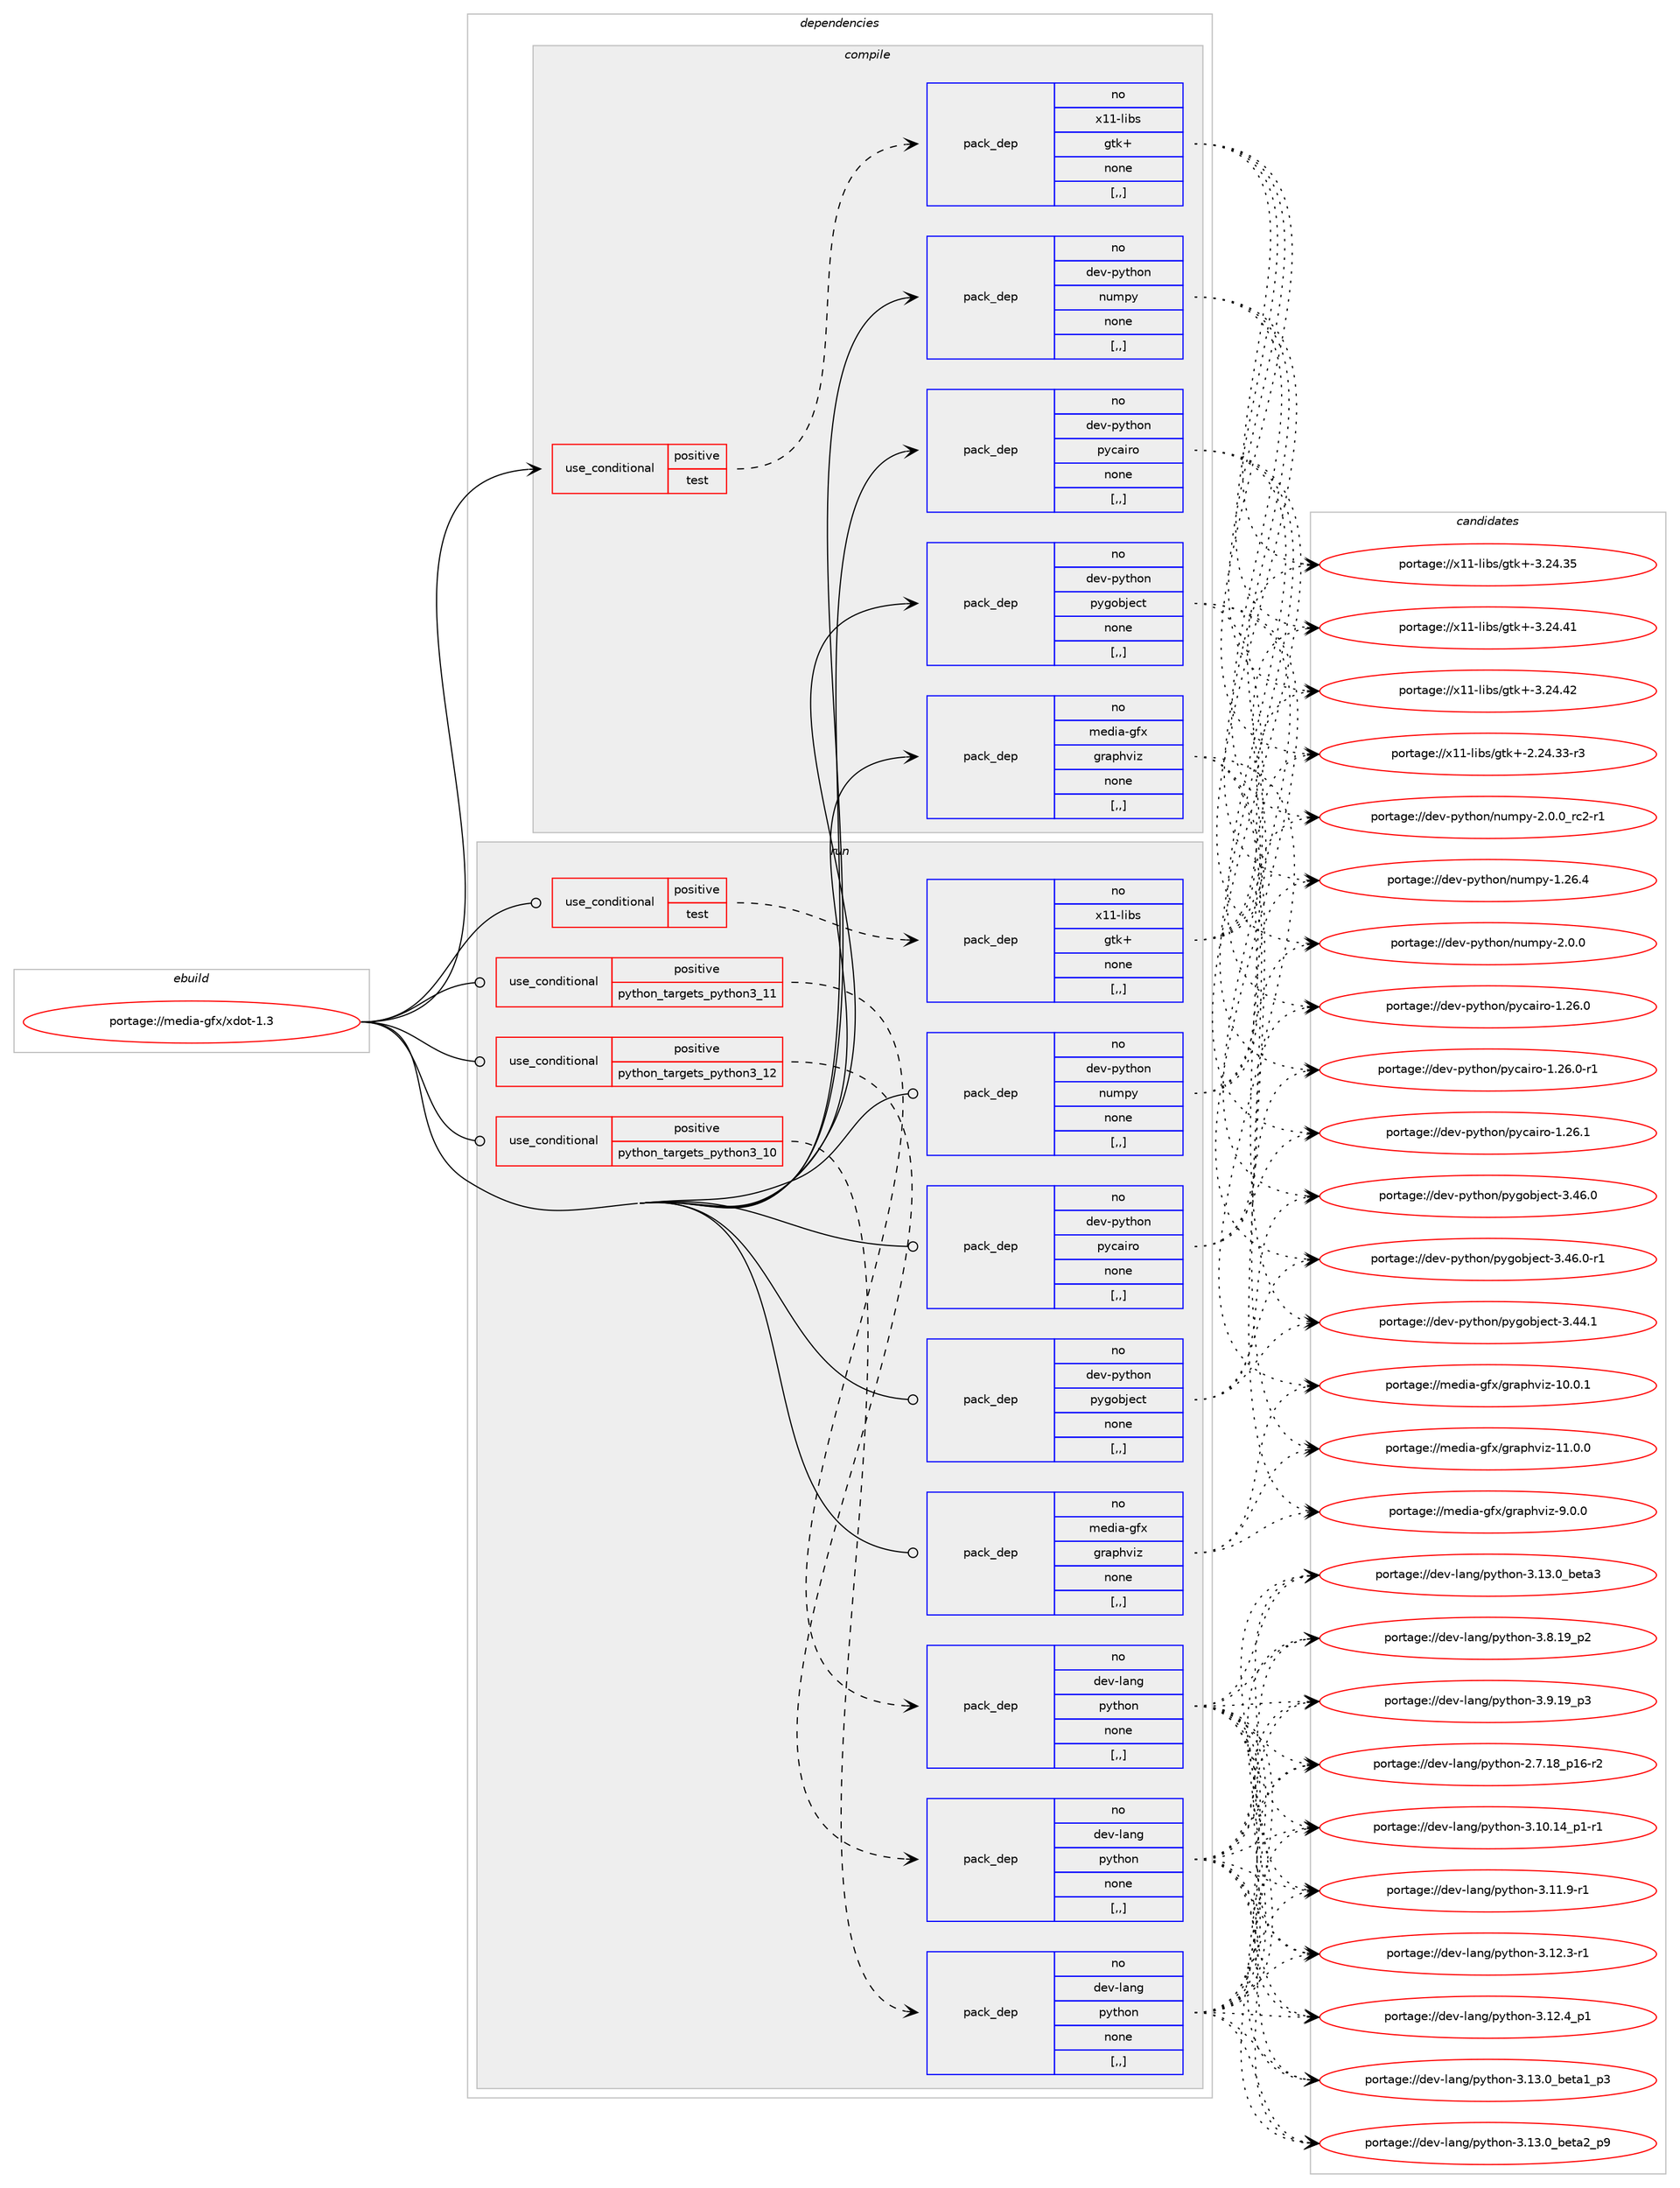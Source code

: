digraph prolog {

# *************
# Graph options
# *************

newrank=true;
concentrate=true;
compound=true;
graph [rankdir=LR,fontname=Helvetica,fontsize=10,ranksep=1.5];#, ranksep=2.5, nodesep=0.2];
edge  [arrowhead=vee];
node  [fontname=Helvetica,fontsize=10];

# **********
# The ebuild
# **********

subgraph cluster_leftcol {
color=gray;
rank=same;
label=<<i>ebuild</i>>;
id [label="portage://media-gfx/xdot-1.3", color=red, width=4, href="../media-gfx/xdot-1.3.svg"];
}

# ****************
# The dependencies
# ****************

subgraph cluster_midcol {
color=gray;
label=<<i>dependencies</i>>;
subgraph cluster_compile {
fillcolor="#eeeeee";
style=filled;
label=<<i>compile</i>>;
subgraph cond72489 {
dependency288469 [label=<<TABLE BORDER="0" CELLBORDER="1" CELLSPACING="0" CELLPADDING="4"><TR><TD ROWSPAN="3" CELLPADDING="10">use_conditional</TD></TR><TR><TD>positive</TD></TR><TR><TD>test</TD></TR></TABLE>>, shape=none, color=red];
subgraph pack213674 {
dependency288470 [label=<<TABLE BORDER="0" CELLBORDER="1" CELLSPACING="0" CELLPADDING="4" WIDTH="220"><TR><TD ROWSPAN="6" CELLPADDING="30">pack_dep</TD></TR><TR><TD WIDTH="110">no</TD></TR><TR><TD>x11-libs</TD></TR><TR><TD>gtk+</TD></TR><TR><TD>none</TD></TR><TR><TD>[,,]</TD></TR></TABLE>>, shape=none, color=blue];
}
dependency288469:e -> dependency288470:w [weight=20,style="dashed",arrowhead="vee"];
}
id:e -> dependency288469:w [weight=20,style="solid",arrowhead="vee"];
subgraph pack213675 {
dependency288471 [label=<<TABLE BORDER="0" CELLBORDER="1" CELLSPACING="0" CELLPADDING="4" WIDTH="220"><TR><TD ROWSPAN="6" CELLPADDING="30">pack_dep</TD></TR><TR><TD WIDTH="110">no</TD></TR><TR><TD>dev-python</TD></TR><TR><TD>numpy</TD></TR><TR><TD>none</TD></TR><TR><TD>[,,]</TD></TR></TABLE>>, shape=none, color=blue];
}
id:e -> dependency288471:w [weight=20,style="solid",arrowhead="vee"];
subgraph pack213676 {
dependency288472 [label=<<TABLE BORDER="0" CELLBORDER="1" CELLSPACING="0" CELLPADDING="4" WIDTH="220"><TR><TD ROWSPAN="6" CELLPADDING="30">pack_dep</TD></TR><TR><TD WIDTH="110">no</TD></TR><TR><TD>dev-python</TD></TR><TR><TD>pycairo</TD></TR><TR><TD>none</TD></TR><TR><TD>[,,]</TD></TR></TABLE>>, shape=none, color=blue];
}
id:e -> dependency288472:w [weight=20,style="solid",arrowhead="vee"];
subgraph pack213677 {
dependency288473 [label=<<TABLE BORDER="0" CELLBORDER="1" CELLSPACING="0" CELLPADDING="4" WIDTH="220"><TR><TD ROWSPAN="6" CELLPADDING="30">pack_dep</TD></TR><TR><TD WIDTH="110">no</TD></TR><TR><TD>dev-python</TD></TR><TR><TD>pygobject</TD></TR><TR><TD>none</TD></TR><TR><TD>[,,]</TD></TR></TABLE>>, shape=none, color=blue];
}
id:e -> dependency288473:w [weight=20,style="solid",arrowhead="vee"];
subgraph pack213678 {
dependency288474 [label=<<TABLE BORDER="0" CELLBORDER="1" CELLSPACING="0" CELLPADDING="4" WIDTH="220"><TR><TD ROWSPAN="6" CELLPADDING="30">pack_dep</TD></TR><TR><TD WIDTH="110">no</TD></TR><TR><TD>media-gfx</TD></TR><TR><TD>graphviz</TD></TR><TR><TD>none</TD></TR><TR><TD>[,,]</TD></TR></TABLE>>, shape=none, color=blue];
}
id:e -> dependency288474:w [weight=20,style="solid",arrowhead="vee"];
}
subgraph cluster_compileandrun {
fillcolor="#eeeeee";
style=filled;
label=<<i>compile and run</i>>;
}
subgraph cluster_run {
fillcolor="#eeeeee";
style=filled;
label=<<i>run</i>>;
subgraph cond72490 {
dependency288475 [label=<<TABLE BORDER="0" CELLBORDER="1" CELLSPACING="0" CELLPADDING="4"><TR><TD ROWSPAN="3" CELLPADDING="10">use_conditional</TD></TR><TR><TD>positive</TD></TR><TR><TD>python_targets_python3_10</TD></TR></TABLE>>, shape=none, color=red];
subgraph pack213679 {
dependency288476 [label=<<TABLE BORDER="0" CELLBORDER="1" CELLSPACING="0" CELLPADDING="4" WIDTH="220"><TR><TD ROWSPAN="6" CELLPADDING="30">pack_dep</TD></TR><TR><TD WIDTH="110">no</TD></TR><TR><TD>dev-lang</TD></TR><TR><TD>python</TD></TR><TR><TD>none</TD></TR><TR><TD>[,,]</TD></TR></TABLE>>, shape=none, color=blue];
}
dependency288475:e -> dependency288476:w [weight=20,style="dashed",arrowhead="vee"];
}
id:e -> dependency288475:w [weight=20,style="solid",arrowhead="odot"];
subgraph cond72491 {
dependency288477 [label=<<TABLE BORDER="0" CELLBORDER="1" CELLSPACING="0" CELLPADDING="4"><TR><TD ROWSPAN="3" CELLPADDING="10">use_conditional</TD></TR><TR><TD>positive</TD></TR><TR><TD>python_targets_python3_11</TD></TR></TABLE>>, shape=none, color=red];
subgraph pack213680 {
dependency288478 [label=<<TABLE BORDER="0" CELLBORDER="1" CELLSPACING="0" CELLPADDING="4" WIDTH="220"><TR><TD ROWSPAN="6" CELLPADDING="30">pack_dep</TD></TR><TR><TD WIDTH="110">no</TD></TR><TR><TD>dev-lang</TD></TR><TR><TD>python</TD></TR><TR><TD>none</TD></TR><TR><TD>[,,]</TD></TR></TABLE>>, shape=none, color=blue];
}
dependency288477:e -> dependency288478:w [weight=20,style="dashed",arrowhead="vee"];
}
id:e -> dependency288477:w [weight=20,style="solid",arrowhead="odot"];
subgraph cond72492 {
dependency288479 [label=<<TABLE BORDER="0" CELLBORDER="1" CELLSPACING="0" CELLPADDING="4"><TR><TD ROWSPAN="3" CELLPADDING="10">use_conditional</TD></TR><TR><TD>positive</TD></TR><TR><TD>python_targets_python3_12</TD></TR></TABLE>>, shape=none, color=red];
subgraph pack213681 {
dependency288480 [label=<<TABLE BORDER="0" CELLBORDER="1" CELLSPACING="0" CELLPADDING="4" WIDTH="220"><TR><TD ROWSPAN="6" CELLPADDING="30">pack_dep</TD></TR><TR><TD WIDTH="110">no</TD></TR><TR><TD>dev-lang</TD></TR><TR><TD>python</TD></TR><TR><TD>none</TD></TR><TR><TD>[,,]</TD></TR></TABLE>>, shape=none, color=blue];
}
dependency288479:e -> dependency288480:w [weight=20,style="dashed",arrowhead="vee"];
}
id:e -> dependency288479:w [weight=20,style="solid",arrowhead="odot"];
subgraph cond72493 {
dependency288481 [label=<<TABLE BORDER="0" CELLBORDER="1" CELLSPACING="0" CELLPADDING="4"><TR><TD ROWSPAN="3" CELLPADDING="10">use_conditional</TD></TR><TR><TD>positive</TD></TR><TR><TD>test</TD></TR></TABLE>>, shape=none, color=red];
subgraph pack213682 {
dependency288482 [label=<<TABLE BORDER="0" CELLBORDER="1" CELLSPACING="0" CELLPADDING="4" WIDTH="220"><TR><TD ROWSPAN="6" CELLPADDING="30">pack_dep</TD></TR><TR><TD WIDTH="110">no</TD></TR><TR><TD>x11-libs</TD></TR><TR><TD>gtk+</TD></TR><TR><TD>none</TD></TR><TR><TD>[,,]</TD></TR></TABLE>>, shape=none, color=blue];
}
dependency288481:e -> dependency288482:w [weight=20,style="dashed",arrowhead="vee"];
}
id:e -> dependency288481:w [weight=20,style="solid",arrowhead="odot"];
subgraph pack213683 {
dependency288483 [label=<<TABLE BORDER="0" CELLBORDER="1" CELLSPACING="0" CELLPADDING="4" WIDTH="220"><TR><TD ROWSPAN="6" CELLPADDING="30">pack_dep</TD></TR><TR><TD WIDTH="110">no</TD></TR><TR><TD>dev-python</TD></TR><TR><TD>numpy</TD></TR><TR><TD>none</TD></TR><TR><TD>[,,]</TD></TR></TABLE>>, shape=none, color=blue];
}
id:e -> dependency288483:w [weight=20,style="solid",arrowhead="odot"];
subgraph pack213684 {
dependency288484 [label=<<TABLE BORDER="0" CELLBORDER="1" CELLSPACING="0" CELLPADDING="4" WIDTH="220"><TR><TD ROWSPAN="6" CELLPADDING="30">pack_dep</TD></TR><TR><TD WIDTH="110">no</TD></TR><TR><TD>dev-python</TD></TR><TR><TD>pycairo</TD></TR><TR><TD>none</TD></TR><TR><TD>[,,]</TD></TR></TABLE>>, shape=none, color=blue];
}
id:e -> dependency288484:w [weight=20,style="solid",arrowhead="odot"];
subgraph pack213685 {
dependency288485 [label=<<TABLE BORDER="0" CELLBORDER="1" CELLSPACING="0" CELLPADDING="4" WIDTH="220"><TR><TD ROWSPAN="6" CELLPADDING="30">pack_dep</TD></TR><TR><TD WIDTH="110">no</TD></TR><TR><TD>dev-python</TD></TR><TR><TD>pygobject</TD></TR><TR><TD>none</TD></TR><TR><TD>[,,]</TD></TR></TABLE>>, shape=none, color=blue];
}
id:e -> dependency288485:w [weight=20,style="solid",arrowhead="odot"];
subgraph pack213686 {
dependency288486 [label=<<TABLE BORDER="0" CELLBORDER="1" CELLSPACING="0" CELLPADDING="4" WIDTH="220"><TR><TD ROWSPAN="6" CELLPADDING="30">pack_dep</TD></TR><TR><TD WIDTH="110">no</TD></TR><TR><TD>media-gfx</TD></TR><TR><TD>graphviz</TD></TR><TR><TD>none</TD></TR><TR><TD>[,,]</TD></TR></TABLE>>, shape=none, color=blue];
}
id:e -> dependency288486:w [weight=20,style="solid",arrowhead="odot"];
}
}

# **************
# The candidates
# **************

subgraph cluster_choices {
rank=same;
color=gray;
label=<<i>candidates</i>>;

subgraph choice213674 {
color=black;
nodesep=1;
choice12049494510810598115471031161074345504650524651514511451 [label="portage://x11-libs/gtk+-2.24.33-r3", color=red, width=4,href="../x11-libs/gtk+-2.24.33-r3.svg"];
choice1204949451081059811547103116107434551465052465153 [label="portage://x11-libs/gtk+-3.24.35", color=red, width=4,href="../x11-libs/gtk+-3.24.35.svg"];
choice1204949451081059811547103116107434551465052465249 [label="portage://x11-libs/gtk+-3.24.41", color=red, width=4,href="../x11-libs/gtk+-3.24.41.svg"];
choice1204949451081059811547103116107434551465052465250 [label="portage://x11-libs/gtk+-3.24.42", color=red, width=4,href="../x11-libs/gtk+-3.24.42.svg"];
dependency288470:e -> choice12049494510810598115471031161074345504650524651514511451:w [style=dotted,weight="100"];
dependency288470:e -> choice1204949451081059811547103116107434551465052465153:w [style=dotted,weight="100"];
dependency288470:e -> choice1204949451081059811547103116107434551465052465249:w [style=dotted,weight="100"];
dependency288470:e -> choice1204949451081059811547103116107434551465052465250:w [style=dotted,weight="100"];
}
subgraph choice213675 {
color=black;
nodesep=1;
choice100101118451121211161041111104711011710911212145494650544652 [label="portage://dev-python/numpy-1.26.4", color=red, width=4,href="../dev-python/numpy-1.26.4.svg"];
choice1001011184511212111610411111047110117109112121455046484648 [label="portage://dev-python/numpy-2.0.0", color=red, width=4,href="../dev-python/numpy-2.0.0.svg"];
choice10010111845112121116104111110471101171091121214550464846489511499504511449 [label="portage://dev-python/numpy-2.0.0_rc2-r1", color=red, width=4,href="../dev-python/numpy-2.0.0_rc2-r1.svg"];
dependency288471:e -> choice100101118451121211161041111104711011710911212145494650544652:w [style=dotted,weight="100"];
dependency288471:e -> choice1001011184511212111610411111047110117109112121455046484648:w [style=dotted,weight="100"];
dependency288471:e -> choice10010111845112121116104111110471101171091121214550464846489511499504511449:w [style=dotted,weight="100"];
}
subgraph choice213676 {
color=black;
nodesep=1;
choice1001011184511212111610411111047112121999710511411145494650544648 [label="portage://dev-python/pycairo-1.26.0", color=red, width=4,href="../dev-python/pycairo-1.26.0.svg"];
choice10010111845112121116104111110471121219997105114111454946505446484511449 [label="portage://dev-python/pycairo-1.26.0-r1", color=red, width=4,href="../dev-python/pycairo-1.26.0-r1.svg"];
choice1001011184511212111610411111047112121999710511411145494650544649 [label="portage://dev-python/pycairo-1.26.1", color=red, width=4,href="../dev-python/pycairo-1.26.1.svg"];
dependency288472:e -> choice1001011184511212111610411111047112121999710511411145494650544648:w [style=dotted,weight="100"];
dependency288472:e -> choice10010111845112121116104111110471121219997105114111454946505446484511449:w [style=dotted,weight="100"];
dependency288472:e -> choice1001011184511212111610411111047112121999710511411145494650544649:w [style=dotted,weight="100"];
}
subgraph choice213677 {
color=black;
nodesep=1;
choice1001011184511212111610411111047112121103111981061019911645514652524649 [label="portage://dev-python/pygobject-3.44.1", color=red, width=4,href="../dev-python/pygobject-3.44.1.svg"];
choice1001011184511212111610411111047112121103111981061019911645514652544648 [label="portage://dev-python/pygobject-3.46.0", color=red, width=4,href="../dev-python/pygobject-3.46.0.svg"];
choice10010111845112121116104111110471121211031119810610199116455146525446484511449 [label="portage://dev-python/pygobject-3.46.0-r1", color=red, width=4,href="../dev-python/pygobject-3.46.0-r1.svg"];
dependency288473:e -> choice1001011184511212111610411111047112121103111981061019911645514652524649:w [style=dotted,weight="100"];
dependency288473:e -> choice1001011184511212111610411111047112121103111981061019911645514652544648:w [style=dotted,weight="100"];
dependency288473:e -> choice10010111845112121116104111110471121211031119810610199116455146525446484511449:w [style=dotted,weight="100"];
}
subgraph choice213678 {
color=black;
nodesep=1;
choice1091011001059745103102120471031149711210411810512245494846484649 [label="portage://media-gfx/graphviz-10.0.1", color=red, width=4,href="../media-gfx/graphviz-10.0.1.svg"];
choice1091011001059745103102120471031149711210411810512245494946484648 [label="portage://media-gfx/graphviz-11.0.0", color=red, width=4,href="../media-gfx/graphviz-11.0.0.svg"];
choice10910110010597451031021204710311497112104118105122455746484648 [label="portage://media-gfx/graphviz-9.0.0", color=red, width=4,href="../media-gfx/graphviz-9.0.0.svg"];
dependency288474:e -> choice1091011001059745103102120471031149711210411810512245494846484649:w [style=dotted,weight="100"];
dependency288474:e -> choice1091011001059745103102120471031149711210411810512245494946484648:w [style=dotted,weight="100"];
dependency288474:e -> choice10910110010597451031021204710311497112104118105122455746484648:w [style=dotted,weight="100"];
}
subgraph choice213679 {
color=black;
nodesep=1;
choice100101118451089711010347112121116104111110455046554649569511249544511450 [label="portage://dev-lang/python-2.7.18_p16-r2", color=red, width=4,href="../dev-lang/python-2.7.18_p16-r2.svg"];
choice100101118451089711010347112121116104111110455146494846495295112494511449 [label="portage://dev-lang/python-3.10.14_p1-r1", color=red, width=4,href="../dev-lang/python-3.10.14_p1-r1.svg"];
choice100101118451089711010347112121116104111110455146494946574511449 [label="portage://dev-lang/python-3.11.9-r1", color=red, width=4,href="../dev-lang/python-3.11.9-r1.svg"];
choice100101118451089711010347112121116104111110455146495046514511449 [label="portage://dev-lang/python-3.12.3-r1", color=red, width=4,href="../dev-lang/python-3.12.3-r1.svg"];
choice100101118451089711010347112121116104111110455146495046529511249 [label="portage://dev-lang/python-3.12.4_p1", color=red, width=4,href="../dev-lang/python-3.12.4_p1.svg"];
choice10010111845108971101034711212111610411111045514649514648959810111697499511251 [label="portage://dev-lang/python-3.13.0_beta1_p3", color=red, width=4,href="../dev-lang/python-3.13.0_beta1_p3.svg"];
choice10010111845108971101034711212111610411111045514649514648959810111697509511257 [label="portage://dev-lang/python-3.13.0_beta2_p9", color=red, width=4,href="../dev-lang/python-3.13.0_beta2_p9.svg"];
choice1001011184510897110103471121211161041111104551464951464895981011169751 [label="portage://dev-lang/python-3.13.0_beta3", color=red, width=4,href="../dev-lang/python-3.13.0_beta3.svg"];
choice100101118451089711010347112121116104111110455146564649579511250 [label="portage://dev-lang/python-3.8.19_p2", color=red, width=4,href="../dev-lang/python-3.8.19_p2.svg"];
choice100101118451089711010347112121116104111110455146574649579511251 [label="portage://dev-lang/python-3.9.19_p3", color=red, width=4,href="../dev-lang/python-3.9.19_p3.svg"];
dependency288476:e -> choice100101118451089711010347112121116104111110455046554649569511249544511450:w [style=dotted,weight="100"];
dependency288476:e -> choice100101118451089711010347112121116104111110455146494846495295112494511449:w [style=dotted,weight="100"];
dependency288476:e -> choice100101118451089711010347112121116104111110455146494946574511449:w [style=dotted,weight="100"];
dependency288476:e -> choice100101118451089711010347112121116104111110455146495046514511449:w [style=dotted,weight="100"];
dependency288476:e -> choice100101118451089711010347112121116104111110455146495046529511249:w [style=dotted,weight="100"];
dependency288476:e -> choice10010111845108971101034711212111610411111045514649514648959810111697499511251:w [style=dotted,weight="100"];
dependency288476:e -> choice10010111845108971101034711212111610411111045514649514648959810111697509511257:w [style=dotted,weight="100"];
dependency288476:e -> choice1001011184510897110103471121211161041111104551464951464895981011169751:w [style=dotted,weight="100"];
dependency288476:e -> choice100101118451089711010347112121116104111110455146564649579511250:w [style=dotted,weight="100"];
dependency288476:e -> choice100101118451089711010347112121116104111110455146574649579511251:w [style=dotted,weight="100"];
}
subgraph choice213680 {
color=black;
nodesep=1;
choice100101118451089711010347112121116104111110455046554649569511249544511450 [label="portage://dev-lang/python-2.7.18_p16-r2", color=red, width=4,href="../dev-lang/python-2.7.18_p16-r2.svg"];
choice100101118451089711010347112121116104111110455146494846495295112494511449 [label="portage://dev-lang/python-3.10.14_p1-r1", color=red, width=4,href="../dev-lang/python-3.10.14_p1-r1.svg"];
choice100101118451089711010347112121116104111110455146494946574511449 [label="portage://dev-lang/python-3.11.9-r1", color=red, width=4,href="../dev-lang/python-3.11.9-r1.svg"];
choice100101118451089711010347112121116104111110455146495046514511449 [label="portage://dev-lang/python-3.12.3-r1", color=red, width=4,href="../dev-lang/python-3.12.3-r1.svg"];
choice100101118451089711010347112121116104111110455146495046529511249 [label="portage://dev-lang/python-3.12.4_p1", color=red, width=4,href="../dev-lang/python-3.12.4_p1.svg"];
choice10010111845108971101034711212111610411111045514649514648959810111697499511251 [label="portage://dev-lang/python-3.13.0_beta1_p3", color=red, width=4,href="../dev-lang/python-3.13.0_beta1_p3.svg"];
choice10010111845108971101034711212111610411111045514649514648959810111697509511257 [label="portage://dev-lang/python-3.13.0_beta2_p9", color=red, width=4,href="../dev-lang/python-3.13.0_beta2_p9.svg"];
choice1001011184510897110103471121211161041111104551464951464895981011169751 [label="portage://dev-lang/python-3.13.0_beta3", color=red, width=4,href="../dev-lang/python-3.13.0_beta3.svg"];
choice100101118451089711010347112121116104111110455146564649579511250 [label="portage://dev-lang/python-3.8.19_p2", color=red, width=4,href="../dev-lang/python-3.8.19_p2.svg"];
choice100101118451089711010347112121116104111110455146574649579511251 [label="portage://dev-lang/python-3.9.19_p3", color=red, width=4,href="../dev-lang/python-3.9.19_p3.svg"];
dependency288478:e -> choice100101118451089711010347112121116104111110455046554649569511249544511450:w [style=dotted,weight="100"];
dependency288478:e -> choice100101118451089711010347112121116104111110455146494846495295112494511449:w [style=dotted,weight="100"];
dependency288478:e -> choice100101118451089711010347112121116104111110455146494946574511449:w [style=dotted,weight="100"];
dependency288478:e -> choice100101118451089711010347112121116104111110455146495046514511449:w [style=dotted,weight="100"];
dependency288478:e -> choice100101118451089711010347112121116104111110455146495046529511249:w [style=dotted,weight="100"];
dependency288478:e -> choice10010111845108971101034711212111610411111045514649514648959810111697499511251:w [style=dotted,weight="100"];
dependency288478:e -> choice10010111845108971101034711212111610411111045514649514648959810111697509511257:w [style=dotted,weight="100"];
dependency288478:e -> choice1001011184510897110103471121211161041111104551464951464895981011169751:w [style=dotted,weight="100"];
dependency288478:e -> choice100101118451089711010347112121116104111110455146564649579511250:w [style=dotted,weight="100"];
dependency288478:e -> choice100101118451089711010347112121116104111110455146574649579511251:w [style=dotted,weight="100"];
}
subgraph choice213681 {
color=black;
nodesep=1;
choice100101118451089711010347112121116104111110455046554649569511249544511450 [label="portage://dev-lang/python-2.7.18_p16-r2", color=red, width=4,href="../dev-lang/python-2.7.18_p16-r2.svg"];
choice100101118451089711010347112121116104111110455146494846495295112494511449 [label="portage://dev-lang/python-3.10.14_p1-r1", color=red, width=4,href="../dev-lang/python-3.10.14_p1-r1.svg"];
choice100101118451089711010347112121116104111110455146494946574511449 [label="portage://dev-lang/python-3.11.9-r1", color=red, width=4,href="../dev-lang/python-3.11.9-r1.svg"];
choice100101118451089711010347112121116104111110455146495046514511449 [label="portage://dev-lang/python-3.12.3-r1", color=red, width=4,href="../dev-lang/python-3.12.3-r1.svg"];
choice100101118451089711010347112121116104111110455146495046529511249 [label="portage://dev-lang/python-3.12.4_p1", color=red, width=4,href="../dev-lang/python-3.12.4_p1.svg"];
choice10010111845108971101034711212111610411111045514649514648959810111697499511251 [label="portage://dev-lang/python-3.13.0_beta1_p3", color=red, width=4,href="../dev-lang/python-3.13.0_beta1_p3.svg"];
choice10010111845108971101034711212111610411111045514649514648959810111697509511257 [label="portage://dev-lang/python-3.13.0_beta2_p9", color=red, width=4,href="../dev-lang/python-3.13.0_beta2_p9.svg"];
choice1001011184510897110103471121211161041111104551464951464895981011169751 [label="portage://dev-lang/python-3.13.0_beta3", color=red, width=4,href="../dev-lang/python-3.13.0_beta3.svg"];
choice100101118451089711010347112121116104111110455146564649579511250 [label="portage://dev-lang/python-3.8.19_p2", color=red, width=4,href="../dev-lang/python-3.8.19_p2.svg"];
choice100101118451089711010347112121116104111110455146574649579511251 [label="portage://dev-lang/python-3.9.19_p3", color=red, width=4,href="../dev-lang/python-3.9.19_p3.svg"];
dependency288480:e -> choice100101118451089711010347112121116104111110455046554649569511249544511450:w [style=dotted,weight="100"];
dependency288480:e -> choice100101118451089711010347112121116104111110455146494846495295112494511449:w [style=dotted,weight="100"];
dependency288480:e -> choice100101118451089711010347112121116104111110455146494946574511449:w [style=dotted,weight="100"];
dependency288480:e -> choice100101118451089711010347112121116104111110455146495046514511449:w [style=dotted,weight="100"];
dependency288480:e -> choice100101118451089711010347112121116104111110455146495046529511249:w [style=dotted,weight="100"];
dependency288480:e -> choice10010111845108971101034711212111610411111045514649514648959810111697499511251:w [style=dotted,weight="100"];
dependency288480:e -> choice10010111845108971101034711212111610411111045514649514648959810111697509511257:w [style=dotted,weight="100"];
dependency288480:e -> choice1001011184510897110103471121211161041111104551464951464895981011169751:w [style=dotted,weight="100"];
dependency288480:e -> choice100101118451089711010347112121116104111110455146564649579511250:w [style=dotted,weight="100"];
dependency288480:e -> choice100101118451089711010347112121116104111110455146574649579511251:w [style=dotted,weight="100"];
}
subgraph choice213682 {
color=black;
nodesep=1;
choice12049494510810598115471031161074345504650524651514511451 [label="portage://x11-libs/gtk+-2.24.33-r3", color=red, width=4,href="../x11-libs/gtk+-2.24.33-r3.svg"];
choice1204949451081059811547103116107434551465052465153 [label="portage://x11-libs/gtk+-3.24.35", color=red, width=4,href="../x11-libs/gtk+-3.24.35.svg"];
choice1204949451081059811547103116107434551465052465249 [label="portage://x11-libs/gtk+-3.24.41", color=red, width=4,href="../x11-libs/gtk+-3.24.41.svg"];
choice1204949451081059811547103116107434551465052465250 [label="portage://x11-libs/gtk+-3.24.42", color=red, width=4,href="../x11-libs/gtk+-3.24.42.svg"];
dependency288482:e -> choice12049494510810598115471031161074345504650524651514511451:w [style=dotted,weight="100"];
dependency288482:e -> choice1204949451081059811547103116107434551465052465153:w [style=dotted,weight="100"];
dependency288482:e -> choice1204949451081059811547103116107434551465052465249:w [style=dotted,weight="100"];
dependency288482:e -> choice1204949451081059811547103116107434551465052465250:w [style=dotted,weight="100"];
}
subgraph choice213683 {
color=black;
nodesep=1;
choice100101118451121211161041111104711011710911212145494650544652 [label="portage://dev-python/numpy-1.26.4", color=red, width=4,href="../dev-python/numpy-1.26.4.svg"];
choice1001011184511212111610411111047110117109112121455046484648 [label="portage://dev-python/numpy-2.0.0", color=red, width=4,href="../dev-python/numpy-2.0.0.svg"];
choice10010111845112121116104111110471101171091121214550464846489511499504511449 [label="portage://dev-python/numpy-2.0.0_rc2-r1", color=red, width=4,href="../dev-python/numpy-2.0.0_rc2-r1.svg"];
dependency288483:e -> choice100101118451121211161041111104711011710911212145494650544652:w [style=dotted,weight="100"];
dependency288483:e -> choice1001011184511212111610411111047110117109112121455046484648:w [style=dotted,weight="100"];
dependency288483:e -> choice10010111845112121116104111110471101171091121214550464846489511499504511449:w [style=dotted,weight="100"];
}
subgraph choice213684 {
color=black;
nodesep=1;
choice1001011184511212111610411111047112121999710511411145494650544648 [label="portage://dev-python/pycairo-1.26.0", color=red, width=4,href="../dev-python/pycairo-1.26.0.svg"];
choice10010111845112121116104111110471121219997105114111454946505446484511449 [label="portage://dev-python/pycairo-1.26.0-r1", color=red, width=4,href="../dev-python/pycairo-1.26.0-r1.svg"];
choice1001011184511212111610411111047112121999710511411145494650544649 [label="portage://dev-python/pycairo-1.26.1", color=red, width=4,href="../dev-python/pycairo-1.26.1.svg"];
dependency288484:e -> choice1001011184511212111610411111047112121999710511411145494650544648:w [style=dotted,weight="100"];
dependency288484:e -> choice10010111845112121116104111110471121219997105114111454946505446484511449:w [style=dotted,weight="100"];
dependency288484:e -> choice1001011184511212111610411111047112121999710511411145494650544649:w [style=dotted,weight="100"];
}
subgraph choice213685 {
color=black;
nodesep=1;
choice1001011184511212111610411111047112121103111981061019911645514652524649 [label="portage://dev-python/pygobject-3.44.1", color=red, width=4,href="../dev-python/pygobject-3.44.1.svg"];
choice1001011184511212111610411111047112121103111981061019911645514652544648 [label="portage://dev-python/pygobject-3.46.0", color=red, width=4,href="../dev-python/pygobject-3.46.0.svg"];
choice10010111845112121116104111110471121211031119810610199116455146525446484511449 [label="portage://dev-python/pygobject-3.46.0-r1", color=red, width=4,href="../dev-python/pygobject-3.46.0-r1.svg"];
dependency288485:e -> choice1001011184511212111610411111047112121103111981061019911645514652524649:w [style=dotted,weight="100"];
dependency288485:e -> choice1001011184511212111610411111047112121103111981061019911645514652544648:w [style=dotted,weight="100"];
dependency288485:e -> choice10010111845112121116104111110471121211031119810610199116455146525446484511449:w [style=dotted,weight="100"];
}
subgraph choice213686 {
color=black;
nodesep=1;
choice1091011001059745103102120471031149711210411810512245494846484649 [label="portage://media-gfx/graphviz-10.0.1", color=red, width=4,href="../media-gfx/graphviz-10.0.1.svg"];
choice1091011001059745103102120471031149711210411810512245494946484648 [label="portage://media-gfx/graphviz-11.0.0", color=red, width=4,href="../media-gfx/graphviz-11.0.0.svg"];
choice10910110010597451031021204710311497112104118105122455746484648 [label="portage://media-gfx/graphviz-9.0.0", color=red, width=4,href="../media-gfx/graphviz-9.0.0.svg"];
dependency288486:e -> choice1091011001059745103102120471031149711210411810512245494846484649:w [style=dotted,weight="100"];
dependency288486:e -> choice1091011001059745103102120471031149711210411810512245494946484648:w [style=dotted,weight="100"];
dependency288486:e -> choice10910110010597451031021204710311497112104118105122455746484648:w [style=dotted,weight="100"];
}
}

}
